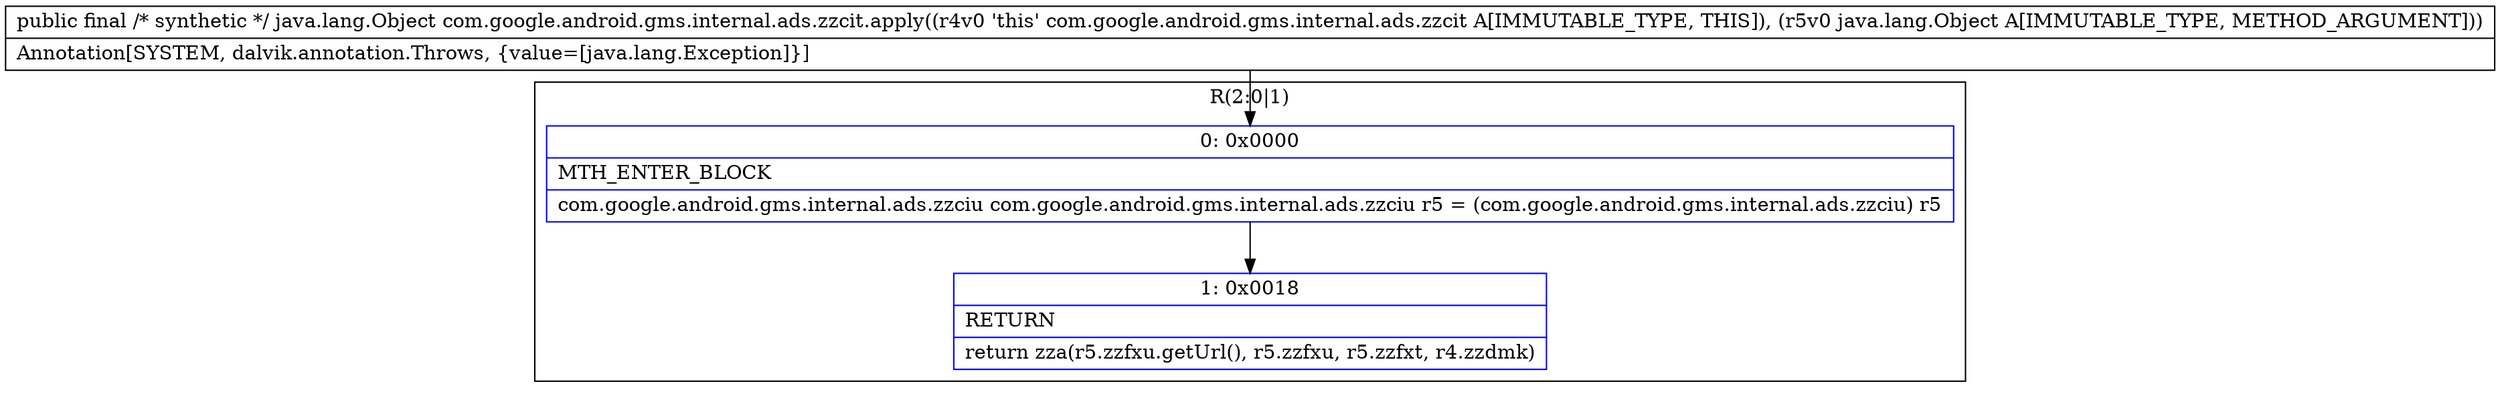digraph "CFG forcom.google.android.gms.internal.ads.zzcit.apply(Ljava\/lang\/Object;)Ljava\/lang\/Object;" {
subgraph cluster_Region_1474034735 {
label = "R(2:0|1)";
node [shape=record,color=blue];
Node_0 [shape=record,label="{0\:\ 0x0000|MTH_ENTER_BLOCK\l|com.google.android.gms.internal.ads.zzciu com.google.android.gms.internal.ads.zzciu r5 = (com.google.android.gms.internal.ads.zzciu) r5\l}"];
Node_1 [shape=record,label="{1\:\ 0x0018|RETURN\l|return zza(r5.zzfxu.getUrl(), r5.zzfxu, r5.zzfxt, r4.zzdmk)\l}"];
}
MethodNode[shape=record,label="{public final \/* synthetic *\/ java.lang.Object com.google.android.gms.internal.ads.zzcit.apply((r4v0 'this' com.google.android.gms.internal.ads.zzcit A[IMMUTABLE_TYPE, THIS]), (r5v0 java.lang.Object A[IMMUTABLE_TYPE, METHOD_ARGUMENT]))  | Annotation[SYSTEM, dalvik.annotation.Throws, \{value=[java.lang.Exception]\}]\l}"];
MethodNode -> Node_0;
Node_0 -> Node_1;
}

